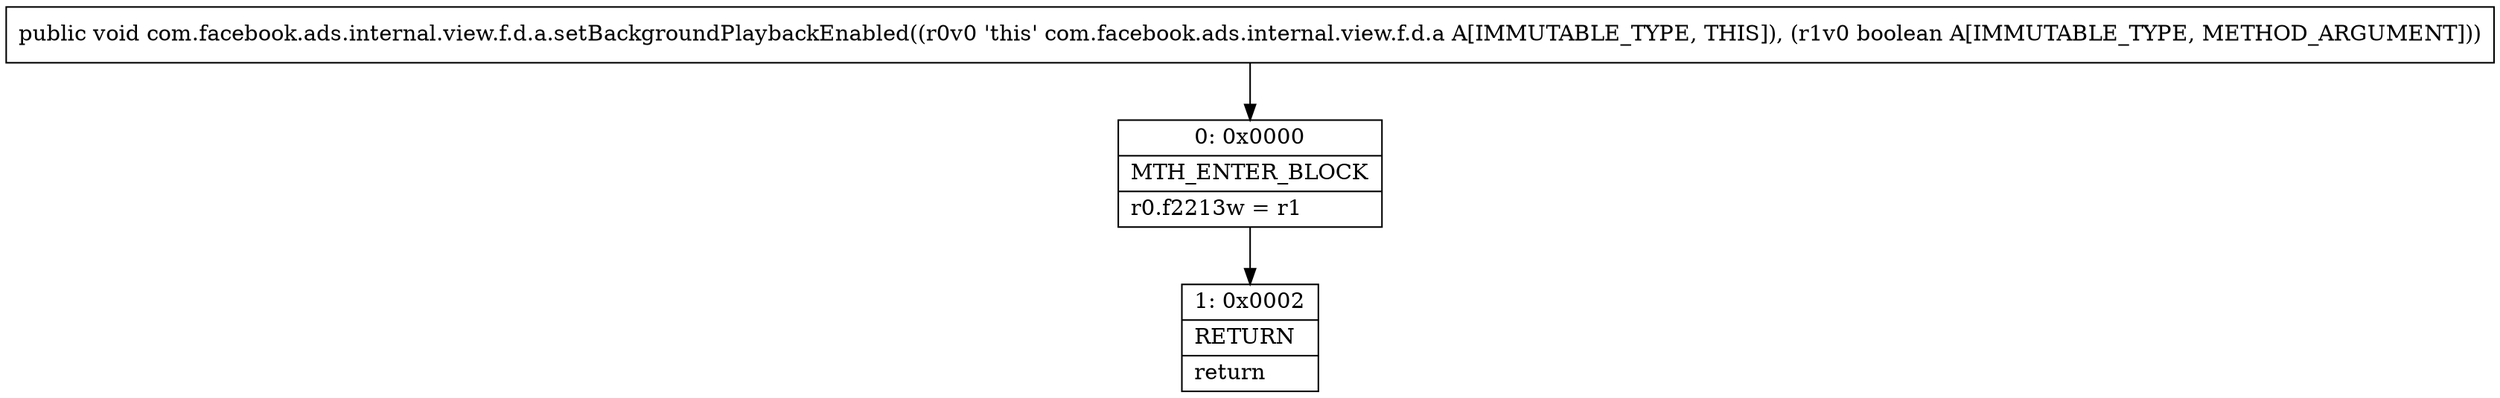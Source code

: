 digraph "CFG forcom.facebook.ads.internal.view.f.d.a.setBackgroundPlaybackEnabled(Z)V" {
Node_0 [shape=record,label="{0\:\ 0x0000|MTH_ENTER_BLOCK\l|r0.f2213w = r1\l}"];
Node_1 [shape=record,label="{1\:\ 0x0002|RETURN\l|return\l}"];
MethodNode[shape=record,label="{public void com.facebook.ads.internal.view.f.d.a.setBackgroundPlaybackEnabled((r0v0 'this' com.facebook.ads.internal.view.f.d.a A[IMMUTABLE_TYPE, THIS]), (r1v0 boolean A[IMMUTABLE_TYPE, METHOD_ARGUMENT])) }"];
MethodNode -> Node_0;
Node_0 -> Node_1;
}


